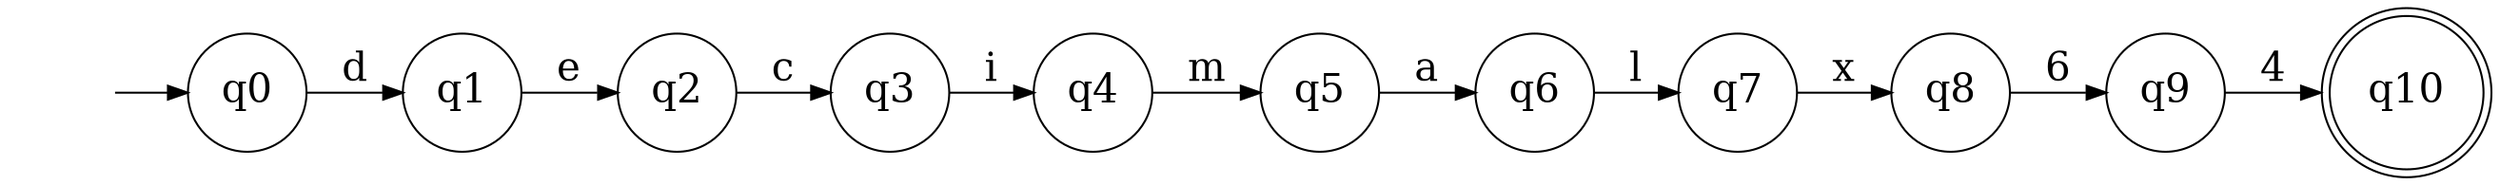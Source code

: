 digraph "automatas/Valor_de_asignacion/cosodecimalx64" {
	graph [rankdir=LR]
	node [fontsize=20]
	edge [fontsize="20pt"]
	"" [label="" shape=plaintext]
	q10 [label=q10 shape=doublecircle]
	q5 [label=q5 shape=circle]
	q3 [label=q3 shape=circle]
	q4 [label=q4 shape=circle]
	q2 [label=q2 shape=circle]
	q0 [label=q0 shape=circle]
	q7 [label=q7 shape=circle]
	q1 [label=q1 shape=circle]
	q9 [label=q9 shape=circle]
	q8 [label=q8 shape=circle]
	q6 [label=q6 shape=circle]
	"" -> q0 [label=""]
	q0 -> q1 [label=d]
	q1 -> q2 [label=e]
	q2 -> q3 [label=c]
	q3 -> q4 [label=i]
	q4 -> q5 [label=m]
	q5 -> q6 [label=a]
	q6 -> q7 [label=l]
	q7 -> q8 [label=x]
	q8 -> q9 [label=6]
	q9 -> q10 [label=4]
}
